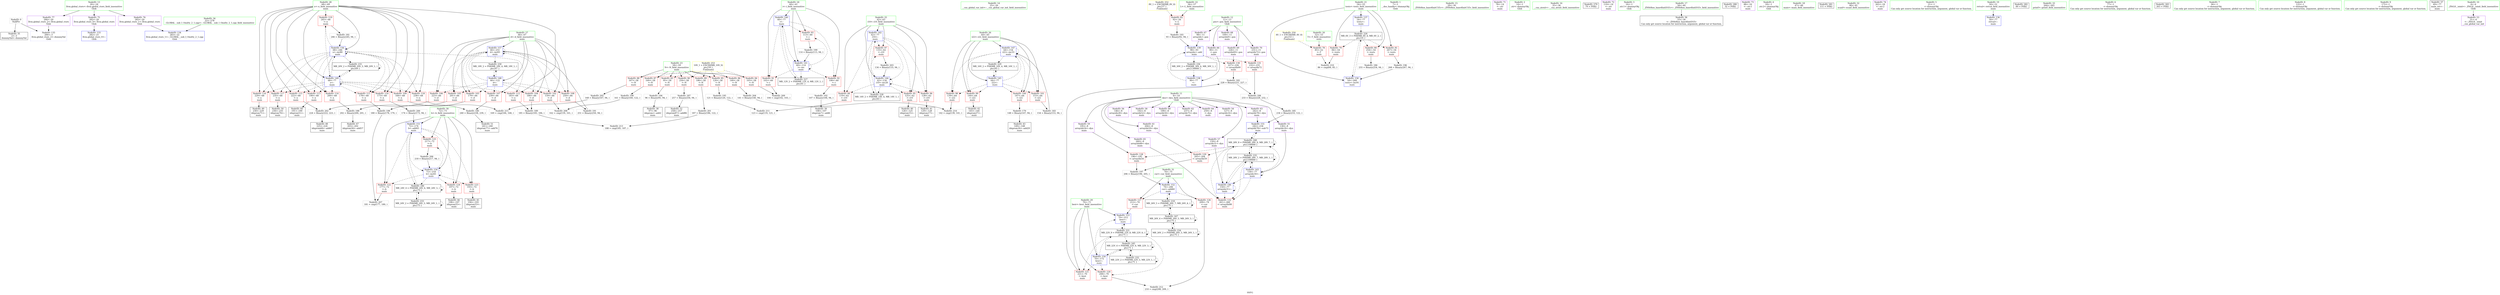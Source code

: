 digraph "SVFG" {
	label="SVFG";

	Node0x55d287ad0240 [shape=record,color=grey,label="{NodeID: 0\nNullPtr}"];
	Node0x55d287ad0240 -> Node0x55d287af2730[style=solid];
	Node0x55d287ad0240 -> Node0x55d287af98b0[style=solid];
	Node0x55d287afbca0 [shape=record,color=grey,label="{NodeID: 180\n240 = Binary(238, 239, )\n}"];
	Node0x55d287afbca0 -> Node0x55d287af4450[style=solid];
	Node0x55d287af3290 [shape=record,color=red,label="{NodeID: 97\n133\<--62\n\<--i10\nmain\n}"];
	Node0x55d287af3290 -> Node0x55d287afef30[style=solid];
	Node0x55d287ad42d0 [shape=record,color=green,label="{NodeID: 14\n25\<--26\n__cxx_global_var_init\<--__cxx_global_var_init_field_insensitive\n}"];
	Node0x55d287af6ca0 [shape=record,color=grey,label="{NodeID: 194\n96 = Binary(95, 94, )\n}"];
	Node0x55d287af6ca0 -> Node0x55d287af29a0[style=solid];
	Node0x55d287af3df0 [shape=record,color=red,label="{NodeID: 111\n178\<--68\n\<--x\nmain\n}"];
	Node0x55d287af3df0 -> Node0x55d287af72a0[style=solid];
	Node0x55d287af2280 [shape=record,color=green,label="{NodeID: 28\n68\<--69\nx\<--x_field_insensitive\nmain\n}"];
	Node0x55d287af2280 -> Node0x55d287af3c50[style=solid];
	Node0x55d287af2280 -> Node0x55d287af3d20[style=solid];
	Node0x55d287af2280 -> Node0x55d287af3df0[style=solid];
	Node0x55d287af2280 -> Node0x55d287af3ec0[style=solid];
	Node0x55d287af2280 -> Node0x55d287af3f90[style=solid];
	Node0x55d287af2280 -> Node0x55d287af4060[style=solid];
	Node0x55d287af2280 -> Node0x55d287af4130[style=solid];
	Node0x55d287af2280 -> Node0x55d287af8940[style=solid];
	Node0x55d287af2280 -> Node0x55d287af8a10[style=solid];
	Node0x55d287af2280 -> Node0x55d287af8ae0[style=solid];
	Node0x55d287af2280 -> Node0x55d287af8bb0[style=solid];
	Node0x55d287af2280 -> Node0x55d287afa410[style=solid];
	Node0x55d287af2280 -> Node0x55d287afa9c0[style=solid];
	Node0x55d287aff6b0 [shape=record,color=grey,label="{NodeID: 208\n162 = cmp(159, 161, )\n}"];
	Node0x55d287af9090 [shape=record,color=red,label="{NodeID: 125\n217\<--72\n\<--b\nmain\n}"];
	Node0x55d287af9090 -> Node0x55d287aff3b0[style=solid];
	Node0x55d287af2ce0 [shape=record,color=black,label="{NodeID: 42\n145\<--144\nidxprom27\<--\nmain\n}"];
	Node0x55d287af9bf0 [shape=record,color=blue,label="{NodeID: 139\n98\<--93\narrayidx\<--add\nmain\n}"];
	Node0x55d287af9bf0 -> Node0x55d287af94a0[style=dashed];
	Node0x55d287af9bf0 -> Node0x55d287af9570[style=dashed];
	Node0x55d287af9bf0 -> Node0x55d287b0dde0[style=dashed];
	Node0x55d287af4860 [shape=record,color=purple,label="{NodeID: 56\n146\<--8\narrayidx28\<--dyn\nmain\n}"];
	Node0x55d287b0dde0 [shape=record,color=black,label="{NodeID: 236\nMR_30V_2 = PHI(MR_30V_4, MR_30V_1, )\npts\{130000 \}\n}"];
	Node0x55d287b0dde0 -> Node0x55d287af9b20[style=dashed];
	Node0x55d287afa750 [shape=record,color=blue,label="{NodeID: 153\n70\<--212\nbest\<--\nmain\n}"];
	Node0x55d287afa750 -> Node0x55d287b092e0[style=dashed];
	Node0x55d287af53c0 [shape=record,color=purple,label="{NodeID: 70\n231\<--11\narrayidx72\<--pos\nmain\n}"];
	Node0x55d287af53c0 -> Node0x55d287af9570[style=solid];
	Node0x55d287b12e00 [shape=record,color=yellow,style=double,label="{NodeID: 250\n4V_1 = ENCHI(MR_4V_0)\npts\{53 \}\nFun[main]}"];
	Node0x55d287b12e00 -> Node0x55d287af5a40[style=dashed];
	Node0x55d287af5f20 [shape=record,color=red,label="{NodeID: 84\n103\<--58\n\<--N\nmain\n}"];
	Node0x55d287af5f20 -> Node0x55d287aff830[style=solid];
	Node0x55d287ad0160 [shape=record,color=green,label="{NodeID: 1\n7\<--1\n__dso_handle\<--dummyObj\nGlob }"];
	Node0x55d287afbe20 [shape=record,color=grey,label="{NodeID: 181\n246 = Binary(245, 94, )\n}"];
	Node0x55d287afbe20 -> Node0x55d287afa9c0[style=solid];
	Node0x55d287af3360 [shape=record,color=red,label="{NodeID: 98\n139\<--64\n\<--i22\nmain\n}"];
	Node0x55d287af3360 -> Node0x55d287afffb0[style=solid];
	Node0x55d287ad43a0 [shape=record,color=green,label="{NodeID: 15\n29\<--30\n_ZNSt8ios_base4InitC1Ev\<--_ZNSt8ios_base4InitC1Ev_field_insensitive\n}"];
	Node0x55d287af6e20 [shape=record,color=grey,label="{NodeID: 195\n121 = Binary(120, 122, )\n}"];
	Node0x55d287af6e20 -> Node0x55d287affb30[style=solid];
	Node0x55d287af3ec0 [shape=record,color=red,label="{NodeID: 112\n183\<--68\n\<--x\nmain\n}"];
	Node0x55d287af3ec0 -> Node0x55d287afca20[style=solid];
	Node0x55d287af2310 [shape=record,color=green,label="{NodeID: 29\n70\<--71\nbest\<--best_field_insensitive\nmain\n}"];
	Node0x55d287af2310 -> Node0x55d287af8c80[style=solid];
	Node0x55d287af2310 -> Node0x55d287af8d50[style=solid];
	Node0x55d287af2310 -> Node0x55d287afa4e0[style=solid];
	Node0x55d287af2310 -> Node0x55d287afa750[style=solid];
	Node0x55d287aff830 [shape=record,color=grey,label="{NodeID: 209\n104 = cmp(102, 103, )\n}"];
	Node0x55d287af9160 [shape=record,color=red,label="{NodeID: 126\n209\<--74\n\<--cur\nmain\n}"];
	Node0x55d287af9160 -> Node0x55d287affcb0[style=solid];
	Node0x55d287af2db0 [shape=record,color=black,label="{NodeID: 43\n149\<--148\nidxprom30\<--add29\nmain\n}"];
	Node0x55d287af9cc0 [shape=record,color=blue,label="{NodeID: 140\n60\<--77\ni\<--\nmain\n}"];
	Node0x55d287af9cc0 -> Node0x55d287af64d0[style=dashed];
	Node0x55d287af9cc0 -> Node0x55d287af65a0[style=dashed];
	Node0x55d287af9cc0 -> Node0x55d287af6670[style=dashed];
	Node0x55d287af9cc0 -> Node0x55d287af9d90[style=dashed];
	Node0x55d287af9cc0 -> Node0x55d287b0b0e0[style=dashed];
	Node0x55d287af4930 [shape=record,color=purple,label="{NodeID: 57\n150\<--8\narrayidx31\<--dyn\nmain\n}"];
	Node0x55d287af4930 -> Node0x55d287afa1a0[style=solid];
	Node0x55d287afa820 [shape=record,color=blue,label="{NodeID: 154\n72\<--218\nb\<--inc65\nmain\n}"];
	Node0x55d287afa820 -> Node0x55d287af8e20[style=dashed];
	Node0x55d287afa820 -> Node0x55d287af8ef0[style=dashed];
	Node0x55d287afa820 -> Node0x55d287af8fc0[style=dashed];
	Node0x55d287afa820 -> Node0x55d287af9090[style=dashed];
	Node0x55d287afa820 -> Node0x55d287afa820[style=dashed];
	Node0x55d287afa820 -> Node0x55d287b113e0[style=dashed];
	Node0x55d287af5490 [shape=record,color=purple,label="{NodeID: 71\n78\<--14\n\<--.str\nmain\n}"];
	Node0x55d287af5ff0 [shape=record,color=red,label="{NodeID: 85\n120\<--58\n\<--N\nmain\n}"];
	Node0x55d287af5ff0 -> Node0x55d287af6e20[style=solid];
	Node0x55d287ad5b00 [shape=record,color=green,label="{NodeID: 2\n14\<--1\n.str\<--dummyObj\nGlob }"];
	Node0x55d287afbfa0 [shape=record,color=grey,label="{NodeID: 182\n228 = Binary(221, 227, )\n}"];
	Node0x55d287afbfa0 -> Node0x55d287afc2a0[style=solid];
	Node0x55d287af3430 [shape=record,color=red,label="{NodeID: 99\n144\<--64\n\<--i22\nmain\n}"];
	Node0x55d287af3430 -> Node0x55d287af2ce0[style=solid];
	Node0x55d287ad4470 [shape=record,color=green,label="{NodeID: 16\n35\<--36\n__cxa_atexit\<--__cxa_atexit_field_insensitive\n}"];
	Node0x55d28787a780 [shape=record,color=black,label="{NodeID: 279\n79 = PHI()\n}"];
	Node0x55d287af6fa0 [shape=record,color=grey,label="{NodeID: 196\n268 = Binary(267, 94, )\n}"];
	Node0x55d287af6fa0 -> Node0x55d287afab60[style=solid];
	Node0x55d287af3f90 [shape=record,color=red,label="{NodeID: 113\n190\<--68\n\<--x\nmain\n}"];
	Node0x55d287af3f90 -> Node0x55d287af2e80[style=solid];
	Node0x55d287af23a0 [shape=record,color=green,label="{NodeID: 30\n72\<--73\nb\<--b_field_insensitive\nmain\n}"];
	Node0x55d287af23a0 -> Node0x55d287af8e20[style=solid];
	Node0x55d287af23a0 -> Node0x55d287af8ef0[style=solid];
	Node0x55d287af23a0 -> Node0x55d287af8fc0[style=solid];
	Node0x55d287af23a0 -> Node0x55d287af9090[style=solid];
	Node0x55d287af23a0 -> Node0x55d287afa5b0[style=solid];
	Node0x55d287af23a0 -> Node0x55d287afa820[style=solid];
	Node0x55d287aff9b0 [shape=record,color=grey,label="{NodeID: 210\n86 = cmp(84, 85, )\n}"];
	Node0x55d287af9230 [shape=record,color=red,label="{NodeID: 127\n212\<--74\n\<--cur\nmain\n}"];
	Node0x55d287af9230 -> Node0x55d287afa750[style=solid];
	Node0x55d287af2e80 [shape=record,color=black,label="{NodeID: 44\n191\<--190\nidxprom51\<--\nmain\n}"];
	Node0x55d287af9d90 [shape=record,color=blue,label="{NodeID: 141\n60\<--114\ni\<--inc\nmain\n}"];
	Node0x55d287af9d90 -> Node0x55d287af64d0[style=dashed];
	Node0x55d287af9d90 -> Node0x55d287af65a0[style=dashed];
	Node0x55d287af9d90 -> Node0x55d287af6670[style=dashed];
	Node0x55d287af9d90 -> Node0x55d287af9d90[style=dashed];
	Node0x55d287af9d90 -> Node0x55d287b0b0e0[style=dashed];
	Node0x55d287af4a00 [shape=record,color=purple,label="{NodeID: 58\n192\<--8\narrayidx52\<--dyn\nmain\n}"];
	Node0x55d287afa8f0 [shape=record,color=blue,label="{NodeID: 155\n242\<--234\narrayidx78\<--sub73\nmain\n}"];
	Node0x55d287afa8f0 -> Node0x55d287b11de0[style=dashed];
	Node0x55d287af5560 [shape=record,color=purple,label="{NodeID: 72\n110\<--14\n\<--.str\nmain\n}"];
	Node0x55d287b12fc0 [shape=record,color=yellow,style=double,label="{NodeID: 252\n8V_1 = ENCHI(MR_8V_0)\npts\{57 \}\nFun[main]}"];
	Node0x55d287b12fc0 -> Node0x55d287af5d80[style=dashed];
	Node0x55d287af60c0 [shape=record,color=red,label="{NodeID: 86\n140\<--58\n\<--N\nmain\n}"];
	Node0x55d287af60c0 -> Node0x55d287aff0b0[style=solid];
	Node0x55d287ad45c0 [shape=record,color=green,label="{NodeID: 3\n16\<--1\n.str.1\<--dummyObj\nGlob }"];
	Node0x55d287afc120 [shape=record,color=grey,label="{NodeID: 183\n154 = Binary(153, 94, )\n}"];
	Node0x55d287afc120 -> Node0x55d287afa270[style=solid];
	Node0x55d287af3500 [shape=record,color=red,label="{NodeID: 100\n147\<--64\n\<--i22\nmain\n}"];
	Node0x55d287af3500 -> Node0x55d287afbb20[style=solid];
	Node0x55d287ad4d90 [shape=record,color=green,label="{NodeID: 17\n34\<--40\n_ZNSt8ios_base4InitD1Ev\<--_ZNSt8ios_base4InitD1Ev_field_insensitive\n}"];
	Node0x55d287ad4d90 -> Node0x55d287af2800[style=solid];
	Node0x55d287b20660 [shape=record,color=black,label="{NodeID: 280\n32 = PHI()\n}"];
	Node0x55d287af7120 [shape=record,color=grey,label="{NodeID: 197\n206 = Binary(196, 205, )\n}"];
	Node0x55d287af7120 -> Node0x55d287afa680[style=solid];
	Node0x55d287af4060 [shape=record,color=red,label="{NodeID: 114\n200\<--68\n\<--x\nmain\n}"];
	Node0x55d287af4060 -> Node0x55d287afc8a0[style=solid];
	Node0x55d287af2430 [shape=record,color=green,label="{NodeID: 31\n74\<--75\ncur\<--cur_field_insensitive\nmain\n}"];
	Node0x55d287af2430 -> Node0x55d287af9160[style=solid];
	Node0x55d287af2430 -> Node0x55d287af9230[style=solid];
	Node0x55d287af2430 -> Node0x55d287afa680[style=solid];
	Node0x55d287affb30 [shape=record,color=grey,label="{NodeID: 211\n123 = cmp(119, 121, )\n}"];
	Node0x55d287af9300 [shape=record,color=red,label="{NodeID: 128\n196\<--195\n\<--arrayidx54\nmain\n}"];
	Node0x55d287af9300 -> Node0x55d287af7120[style=solid];
	Node0x55d287af2f50 [shape=record,color=black,label="{NodeID: 45\n194\<--193\nidxprom53\<--\nmain\n}"];
	Node0x55d287af9e60 [shape=record,color=blue,label="{NodeID: 142\n62\<--77\ni10\<--\nmain\n}"];
	Node0x55d287af9e60 -> Node0x55d287af6740[style=dashed];
	Node0x55d287af9e60 -> Node0x55d287af6810[style=dashed];
	Node0x55d287af9e60 -> Node0x55d287af31c0[style=dashed];
	Node0x55d287af9e60 -> Node0x55d287af3290[style=dashed];
	Node0x55d287af9e60 -> Node0x55d287afa000[style=dashed];
	Node0x55d287af9e60 -> Node0x55d287b0b5e0[style=dashed];
	Node0x55d287af4ad0 [shape=record,color=purple,label="{NodeID: 59\n195\<--8\narrayidx54\<--dyn\nmain\n}"];
	Node0x55d287af4ad0 -> Node0x55d287af9300[style=solid];
	Node0x55d287afa9c0 [shape=record,color=blue,label="{NodeID: 156\n68\<--246\nx\<--inc80\nmain\n}"];
	Node0x55d287afa9c0 -> Node0x55d287af3c50[style=dashed];
	Node0x55d287afa9c0 -> Node0x55d287af3d20[style=dashed];
	Node0x55d287afa9c0 -> Node0x55d287af3df0[style=dashed];
	Node0x55d287afa9c0 -> Node0x55d287af3ec0[style=dashed];
	Node0x55d287afa9c0 -> Node0x55d287af3f90[style=dashed];
	Node0x55d287afa9c0 -> Node0x55d287af4060[style=dashed];
	Node0x55d287afa9c0 -> Node0x55d287af4130[style=dashed];
	Node0x55d287afa9c0 -> Node0x55d287af8940[style=dashed];
	Node0x55d287afa9c0 -> Node0x55d287af8a10[style=dashed];
	Node0x55d287afa9c0 -> Node0x55d287af8ae0[style=dashed];
	Node0x55d287afa9c0 -> Node0x55d287af8bb0[style=dashed];
	Node0x55d287afa9c0 -> Node0x55d287afa410[style=dashed];
	Node0x55d287afa9c0 -> Node0x55d287afa9c0[style=dashed];
	Node0x55d287afa9c0 -> Node0x55d287b0c4e0[style=dashed];
	Node0x55d287af5630 [shape=record,color=purple,label="{NodeID: 73\n88\<--16\n\<--.str.1\nmain\n}"];
	Node0x55d287b130a0 [shape=record,color=yellow,style=double,label="{NodeID: 253\n10V_1 = ENCHI(MR_10V_0)\npts\{59 \}\nFun[main]}"];
	Node0x55d287b130a0 -> Node0x55d287af5e50[style=dashed];
	Node0x55d287b130a0 -> Node0x55d287af5f20[style=dashed];
	Node0x55d287b130a0 -> Node0x55d287af5ff0[style=dashed];
	Node0x55d287b130a0 -> Node0x55d287af60c0[style=dashed];
	Node0x55d287b130a0 -> Node0x55d287af6190[style=dashed];
	Node0x55d287b130a0 -> Node0x55d287af6260[style=dashed];
	Node0x55d287b130a0 -> Node0x55d287af6330[style=dashed];
	Node0x55d287b130a0 -> Node0x55d287af6400[style=dashed];
	Node0x55d287af6190 [shape=record,color=red,label="{NodeID: 87\n160\<--58\n\<--N\nmain\n}"];
	Node0x55d287af6190 -> Node0x55d287afcba0[style=solid];
	Node0x55d287ad0c60 [shape=record,color=green,label="{NodeID: 4\n18\<--1\n.str.2\<--dummyObj\nGlob }"];
	Node0x55d287afc2a0 [shape=record,color=grey,label="{NodeID: 184\n233 = Binary(228, 232, )\n}"];
	Node0x55d287afc2a0 -> Node0x55d287afc420[style=solid];
	Node0x55d287af35d0 [shape=record,color=red,label="{NodeID: 101\n153\<--64\n\<--i22\nmain\n}"];
	Node0x55d287af35d0 -> Node0x55d287afc120[style=solid];
	Node0x55d287ad4e60 [shape=record,color=green,label="{NodeID: 18\n47\<--48\nmain\<--main_field_insensitive\n}"];
	Node0x55d287b20760 [shape=record,color=black,label="{NodeID: 281\n111 = PHI()\n}"];
	Node0x55d287af72a0 [shape=record,color=grey,label="{NodeID: 198\n180 = Binary(178, 179, )\n}"];
	Node0x55d287af72a0 -> Node0x55d287aff530[style=solid];
	Node0x55d287af4130 [shape=record,color=red,label="{NodeID: 115\n222\<--68\n\<--x\nmain\n}"];
	Node0x55d287af4130 -> Node0x55d287afedf0[style=solid];
	Node0x55d287af24c0 [shape=record,color=green,label="{NodeID: 32\n80\<--81\nscanf\<--scanf_field_insensitive\n}"];
	Node0x55d287affcb0 [shape=record,color=grey,label="{NodeID: 212\n210 = cmp(208, 209, )\n}"];
	Node0x55d287af93d0 [shape=record,color=red,label="{NodeID: 129\n205\<--204\n\<--arrayidx59\nmain\n}"];
	Node0x55d287af93d0 -> Node0x55d287af7120[style=solid];
	Node0x55d287af3020 [shape=record,color=black,label="{NodeID: 46\n198\<--197\nidxprom55\<--\nmain\n}"];
	Node0x55d287b0abe0 [shape=record,color=black,label="{NodeID: 226\nMR_6V_3 = PHI(MR_6V_4, MR_6V_2, )\npts\{55 \}\n}"];
	Node0x55d287b0abe0 -> Node0x55d287af5b10[style=dashed];
	Node0x55d287b0abe0 -> Node0x55d287af5be0[style=dashed];
	Node0x55d287b0abe0 -> Node0x55d287af5cb0[style=dashed];
	Node0x55d287b0abe0 -> Node0x55d287afab60[style=dashed];
	Node0x55d287af9f30 [shape=record,color=blue,label="{NodeID: 143\n130\<--77\narrayidx18\<--\nmain\n}"];
	Node0x55d287af9f30 -> Node0x55d287af9640[style=dashed];
	Node0x55d287af9f30 -> Node0x55d287af9f30[style=dashed];
	Node0x55d287af9f30 -> Node0x55d287afa1a0[style=dashed];
	Node0x55d287af9f30 -> Node0x55d287b0d8e0[style=dashed];
	Node0x55d287af9f30 -> Node0x55d287b11de0[style=dashed];
	Node0x55d287af4ba0 [shape=record,color=purple,label="{NodeID: 60\n199\<--8\narrayidx56\<--dyn\nmain\n}"];
	Node0x55d287afaa90 [shape=record,color=blue,label="{NodeID: 157\n66\<--251\nd\<--inc83\nmain\n}"];
	Node0x55d287afaa90 -> Node0x55d287af36a0[style=dashed];
	Node0x55d287afaa90 -> Node0x55d287af3770[style=dashed];
	Node0x55d287afaa90 -> Node0x55d287af3840[style=dashed];
	Node0x55d287afaa90 -> Node0x55d287af3910[style=dashed];
	Node0x55d287afaa90 -> Node0x55d287af39e0[style=dashed];
	Node0x55d287afaa90 -> Node0x55d287af3ab0[style=dashed];
	Node0x55d287afaa90 -> Node0x55d287af3b80[style=dashed];
	Node0x55d287afaa90 -> Node0x55d287afaa90[style=dashed];
	Node0x55d287afaa90 -> Node0x55d287b0bfe0[style=dashed];
	Node0x55d287af5700 [shape=record,color=purple,label="{NodeID: 74\n262\<--18\n\<--.str.2\nmain\n}"];
	Node0x55d287af6260 [shape=record,color=red,label="{NodeID: 88\n167\<--58\n\<--N\nmain\n}"];
	Node0x55d287af6260 -> Node0x55d287aff230[style=solid];
	Node0x55d287ad0cf0 [shape=record,color=green,label="{NodeID: 5\n21\<--1\n\<--dummyObj\nCan only get source location for instruction, argument, global var or function.}"];
	Node0x55d287afc420 [shape=record,color=grey,label="{NodeID: 185\n234 = Binary(233, 122, )\n}"];
	Node0x55d287afc420 -> Node0x55d287afa8f0[style=solid];
	Node0x55d287af36a0 [shape=record,color=red,label="{NodeID: 102\n159\<--66\n\<--d\nmain\n}"];
	Node0x55d287af36a0 -> Node0x55d287aff6b0[style=solid];
	Node0x55d287ad4f30 [shape=record,color=green,label="{NodeID: 19\n50\<--51\nretval\<--retval_field_insensitive\nmain\n}"];
	Node0x55d287ad4f30 -> Node0x55d287af9980[style=solid];
	Node0x55d287b20860 [shape=record,color=black,label="{NodeID: 282\n89 = PHI()\n}"];
	Node0x55d287af7420 [shape=record,color=grey,label="{NodeID: 199\n114 = Binary(113, 94, )\n}"];
	Node0x55d287af7420 -> Node0x55d287af9d90[style=solid];
	Node0x55d287af8940 [shape=record,color=red,label="{NodeID: 116\n229\<--68\n\<--x\nmain\n}"];
	Node0x55d287af8940 -> Node0x55d287af42b0[style=solid];
	Node0x55d287af2590 [shape=record,color=green,label="{NodeID: 33\n264\<--265\nprintf\<--printf_field_insensitive\n}"];
	Node0x55d287affe30 [shape=record,color=grey,label="{NodeID: 213\n188 = cmp(185, 187, )\n}"];
	Node0x55d287af94a0 [shape=record,color=red,label="{NodeID: 130\n227\<--226\n\<--arrayidx69\nmain\n}"];
	Node0x55d287af94a0 -> Node0x55d287afbfa0[style=solid];
	Node0x55d287af30f0 [shape=record,color=black,label="{NodeID: 47\n203\<--202\nidxprom58\<--add57\nmain\n}"];
	Node0x55d287b0b0e0 [shape=record,color=black,label="{NodeID: 227\nMR_12V_2 = PHI(MR_12V_4, MR_12V_1, )\npts\{61 \}\n}"];
	Node0x55d287b0b0e0 -> Node0x55d287af9cc0[style=dashed];
	Node0x55d287afa000 [shape=record,color=blue,label="{NodeID: 144\n62\<--134\ni10\<--inc20\nmain\n}"];
	Node0x55d287afa000 -> Node0x55d287af6740[style=dashed];
	Node0x55d287afa000 -> Node0x55d287af6810[style=dashed];
	Node0x55d287afa000 -> Node0x55d287af31c0[style=dashed];
	Node0x55d287afa000 -> Node0x55d287af3290[style=dashed];
	Node0x55d287afa000 -> Node0x55d287afa000[style=dashed];
	Node0x55d287afa000 -> Node0x55d287b0b5e0[style=dashed];
	Node0x55d287af4c70 [shape=record,color=purple,label="{NodeID: 61\n204\<--8\narrayidx59\<--dyn\nmain\n}"];
	Node0x55d287af4c70 -> Node0x55d287af93d0[style=solid];
	Node0x55d287afab60 [shape=record,color=blue,label="{NodeID: 158\n54\<--268\ntests\<--inc91\nmain\n}"];
	Node0x55d287afab60 -> Node0x55d287b0abe0[style=dashed];
	Node0x55d287af57d0 [shape=record,color=purple,label="{NodeID: 75\n282\<--20\nllvm.global_ctors_0\<--llvm.global_ctors\nGlob }"];
	Node0x55d287af57d0 -> Node0x55d287af9710[style=solid];
	Node0x55d287af6330 [shape=record,color=red,label="{NodeID: 89\n186\<--58\n\<--N\nmain\n}"];
	Node0x55d287af6330 -> Node0x55d287af7720[style=solid];
	Node0x55d287ad4b80 [shape=record,color=green,label="{NodeID: 6\n77\<--1\n\<--dummyObj\nCan only get source location for instruction, argument, global var or function.}"];
	Node0x55d287afc5a0 [shape=record,color=grey,label="{NodeID: 186\n255 = Binary(254, 94, )\n}"];
	Node0x55d287af3770 [shape=record,color=red,label="{NodeID: 103\n179\<--66\n\<--d\nmain\n}"];
	Node0x55d287af3770 -> Node0x55d287af72a0[style=solid];
	Node0x55d287ad5000 [shape=record,color=green,label="{NodeID: 20\n52\<--53\nT\<--T_field_insensitive\nmain\n}"];
	Node0x55d287ad5000 -> Node0x55d287af5a40[style=solid];
	Node0x55d287b20960 [shape=record,color=black,label="{NodeID: 283\n263 = PHI()\n}"];
	Node0x55d287af75a0 [shape=record,color=grey,label="{NodeID: 200\n174 = Binary(173, 94, )\n}"];
	Node0x55d287af75a0 -> Node0x55d287afa5b0[style=solid];
	Node0x55d287af8a10 [shape=record,color=red,label="{NodeID: 117\n235\<--68\n\<--x\nmain\n}"];
	Node0x55d287af8a10 -> Node0x55d287af4380[style=solid];
	Node0x55d287af2660 [shape=record,color=green,label="{NodeID: 34\n22\<--278\n_GLOBAL__sub_I_Onufry_2_1.cpp\<--_GLOBAL__sub_I_Onufry_2_1.cpp_field_insensitive\n}"];
	Node0x55d287af2660 -> Node0x55d287af97e0[style=solid];
	Node0x55d287afffb0 [shape=record,color=grey,label="{NodeID: 214\n142 = cmp(139, 141, )\n}"];
	Node0x55d287af9570 [shape=record,color=red,label="{NodeID: 131\n232\<--231\n\<--arrayidx72\nmain\n}"];
	Node0x55d287af9570 -> Node0x55d287afc2a0[style=solid];
	Node0x55d287af41e0 [shape=record,color=black,label="{NodeID: 48\n225\<--224\nidxprom68\<--add67\nmain\n}"];
	Node0x55d287b0b5e0 [shape=record,color=black,label="{NodeID: 228\nMR_14V_2 = PHI(MR_14V_4, MR_14V_1, )\npts\{63 \}\n}"];
	Node0x55d287b0b5e0 -> Node0x55d287af9e60[style=dashed];
	Node0x55d287afa0d0 [shape=record,color=blue,label="{NodeID: 145\n64\<--77\ni22\<--\nmain\n}"];
	Node0x55d287afa0d0 -> Node0x55d287af3360[style=dashed];
	Node0x55d287afa0d0 -> Node0x55d287af3430[style=dashed];
	Node0x55d287afa0d0 -> Node0x55d287af3500[style=dashed];
	Node0x55d287afa0d0 -> Node0x55d287af35d0[style=dashed];
	Node0x55d287afa0d0 -> Node0x55d287afa270[style=dashed];
	Node0x55d287afa0d0 -> Node0x55d287b0bae0[style=dashed];
	Node0x55d287af4d40 [shape=record,color=purple,label="{NodeID: 62\n237\<--8\narrayidx75\<--dyn\nmain\n}"];
	Node0x55d287af58a0 [shape=record,color=purple,label="{NodeID: 76\n283\<--20\nllvm.global_ctors_1\<--llvm.global_ctors\nGlob }"];
	Node0x55d287af58a0 -> Node0x55d287af97e0[style=solid];
	Node0x55d287af6400 [shape=record,color=red,label="{NodeID: 90\n256\<--58\n\<--N\nmain\n}"];
	Node0x55d287af6400 -> Node0x55d287afc720[style=solid];
	Node0x55d287ad4c10 [shape=record,color=green,label="{NodeID: 7\n94\<--1\n\<--dummyObj\nCan only get source location for instruction, argument, global var or function.}"];
	Node0x55d287afc720 [shape=record,color=grey,label="{NodeID: 187\n257 = Binary(256, 94, )\n}"];
	Node0x55d287afc720 -> Node0x55d287af4520[style=solid];
	Node0x55d287af3840 [shape=record,color=red,label="{NodeID: 104\n184\<--66\n\<--d\nmain\n}"];
	Node0x55d287af3840 -> Node0x55d287afca20[style=solid];
	Node0x55d287ad50d0 [shape=record,color=green,label="{NodeID: 21\n54\<--55\ntests\<--tests_field_insensitive\nmain\n}"];
	Node0x55d287ad50d0 -> Node0x55d287af5b10[style=solid];
	Node0x55d287ad50d0 -> Node0x55d287af5be0[style=solid];
	Node0x55d287ad50d0 -> Node0x55d287af5cb0[style=solid];
	Node0x55d287ad50d0 -> Node0x55d287af9a50[style=solid];
	Node0x55d287ad50d0 -> Node0x55d287afab60[style=solid];
	Node0x55d287af7720 [shape=record,color=grey,label="{NodeID: 201\n187 = Binary(186, 122, )\n}"];
	Node0x55d287af7720 -> Node0x55d287affe30[style=solid];
	Node0x55d287af8ae0 [shape=record,color=red,label="{NodeID: 118\n238\<--68\n\<--x\nmain\n}"];
	Node0x55d287af8ae0 -> Node0x55d287afbca0[style=solid];
	Node0x55d287af2730 [shape=record,color=black,label="{NodeID: 35\n2\<--3\ndummyVal\<--dummyVal\n}"];
	Node0x55d287b00130 [shape=record,color=grey,label="{NodeID: 215\n169 = cmp(166, 168, )\n}"];
	Node0x55d287af9640 [shape=record,color=red,label="{NodeID: 132\n261\<--260\n\<--arrayidx88\nmain\n}"];
	Node0x55d287af42b0 [shape=record,color=black,label="{NodeID: 49\n230\<--229\nidxprom71\<--\nmain\n}"];
	Node0x55d287b0bae0 [shape=record,color=black,label="{NodeID: 229\nMR_16V_2 = PHI(MR_16V_4, MR_16V_1, )\npts\{65 \}\n}"];
	Node0x55d287b0bae0 -> Node0x55d287afa0d0[style=dashed];
	Node0x55d287afa1a0 [shape=record,color=blue,label="{NodeID: 146\n150\<--77\narrayidx31\<--\nmain\n}"];
	Node0x55d287afa1a0 -> Node0x55d287af9640[style=dashed];
	Node0x55d287afa1a0 -> Node0x55d287afa1a0[style=dashed];
	Node0x55d287afa1a0 -> Node0x55d287b0d8e0[style=dashed];
	Node0x55d287afa1a0 -> Node0x55d287b11de0[style=dashed];
	Node0x55d287af4e10 [shape=record,color=purple,label="{NodeID: 63\n242\<--8\narrayidx78\<--dyn\nmain\n}"];
	Node0x55d287af4e10 -> Node0x55d287afa8f0[style=solid];
	Node0x55d287af5970 [shape=record,color=purple,label="{NodeID: 77\n284\<--20\nllvm.global_ctors_2\<--llvm.global_ctors\nGlob }"];
	Node0x55d287af5970 -> Node0x55d287af98b0[style=solid];
	Node0x55d287af64d0 [shape=record,color=red,label="{NodeID: 91\n102\<--60\n\<--i\nmain\n}"];
	Node0x55d287af64d0 -> Node0x55d287aff830[style=solid];
	Node0x55d287ad4ca0 [shape=record,color=green,label="{NodeID: 8\n122\<--1\n\<--dummyObj\nCan only get source location for instruction, argument, global var or function.}"];
	Node0x55d287afc8a0 [shape=record,color=grey,label="{NodeID: 188\n202 = Binary(200, 201, )\n}"];
	Node0x55d287afc8a0 -> Node0x55d287af30f0[style=solid];
	Node0x55d287af3910 [shape=record,color=red,label="{NodeID: 105\n201\<--66\n\<--d\nmain\n}"];
	Node0x55d287af3910 -> Node0x55d287afc8a0[style=solid];
	Node0x55d287ad51a0 [shape=record,color=green,label="{NodeID: 22\n56\<--57\nL\<--L_field_insensitive\nmain\n}"];
	Node0x55d287ad51a0 -> Node0x55d287af5d80[style=solid];
	Node0x55d287afedf0 [shape=record,color=grey,label="{NodeID: 202\n224 = Binary(222, 223, )\n}"];
	Node0x55d287afedf0 -> Node0x55d287af41e0[style=solid];
	Node0x55d287af8bb0 [shape=record,color=red,label="{NodeID: 119\n245\<--68\n\<--x\nmain\n}"];
	Node0x55d287af8bb0 -> Node0x55d287afbe20[style=solid];
	Node0x55d287af2800 [shape=record,color=black,label="{NodeID: 36\n33\<--34\n\<--_ZNSt8ios_base4InitD1Ev\nCan only get source location for instruction, argument, global var or function.}"];
	Node0x55d287af9710 [shape=record,color=blue,label="{NodeID: 133\n282\<--21\nllvm.global_ctors_0\<--\nGlob }"];
	Node0x55d287af4380 [shape=record,color=black,label="{NodeID: 50\n236\<--235\nidxprom74\<--\nmain\n}"];
	Node0x55d287b0bfe0 [shape=record,color=black,label="{NodeID: 230\nMR_18V_2 = PHI(MR_18V_4, MR_18V_1, )\npts\{67 \}\n}"];
	Node0x55d287b0bfe0 -> Node0x55d287afa340[style=dashed];
	Node0x55d287afa270 [shape=record,color=blue,label="{NodeID: 147\n64\<--154\ni22\<--inc33\nmain\n}"];
	Node0x55d287afa270 -> Node0x55d287af3360[style=dashed];
	Node0x55d287afa270 -> Node0x55d287af3430[style=dashed];
	Node0x55d287afa270 -> Node0x55d287af3500[style=dashed];
	Node0x55d287afa270 -> Node0x55d287af35d0[style=dashed];
	Node0x55d287afa270 -> Node0x55d287afa270[style=dashed];
	Node0x55d287afa270 -> Node0x55d287b0bae0[style=dashed];
	Node0x55d287af4ee0 [shape=record,color=purple,label="{NodeID: 64\n259\<--8\n\<--dyn\nmain\n}"];
	Node0x55d287af5a40 [shape=record,color=red,label="{NodeID: 78\n85\<--52\n\<--T\nmain\n}"];
	Node0x55d287af5a40 -> Node0x55d287aff9b0[style=solid];
	Node0x55d287af65a0 [shape=record,color=red,label="{NodeID: 92\n106\<--60\n\<--i\nmain\n}"];
	Node0x55d287af65a0 -> Node0x55d287af69a0[style=solid];
	Node0x55d287ad0930 [shape=record,color=green,label="{NodeID: 9\n172\<--1\n\<--dummyObj\nCan only get source location for instruction, argument, global var or function.}"];
	Node0x55d287afca20 [shape=record,color=grey,label="{NodeID: 189\n185 = Binary(183, 184, )\n}"];
	Node0x55d287afca20 -> Node0x55d287affe30[style=solid];
	Node0x55d287af39e0 [shape=record,color=red,label="{NodeID: 106\n223\<--66\n\<--d\nmain\n}"];
	Node0x55d287af39e0 -> Node0x55d287afedf0[style=solid];
	Node0x55d287ad5270 [shape=record,color=green,label="{NodeID: 23\n58\<--59\nN\<--N_field_insensitive\nmain\n}"];
	Node0x55d287ad5270 -> Node0x55d287af5e50[style=solid];
	Node0x55d287ad5270 -> Node0x55d287af5f20[style=solid];
	Node0x55d287ad5270 -> Node0x55d287af5ff0[style=solid];
	Node0x55d287ad5270 -> Node0x55d287af60c0[style=solid];
	Node0x55d287ad5270 -> Node0x55d287af6190[style=solid];
	Node0x55d287ad5270 -> Node0x55d287af6260[style=solid];
	Node0x55d287ad5270 -> Node0x55d287af6330[style=solid];
	Node0x55d287ad5270 -> Node0x55d287af6400[style=solid];
	Node0x55d287afef30 [shape=record,color=grey,label="{NodeID: 203\n134 = Binary(133, 94, )\n}"];
	Node0x55d287afef30 -> Node0x55d287afa000[style=solid];
	Node0x55d287af8c80 [shape=record,color=red,label="{NodeID: 120\n208\<--70\n\<--best\nmain\n}"];
	Node0x55d287af8c80 -> Node0x55d287affcb0[style=solid];
	Node0x55d287af28d0 [shape=record,color=black,label="{NodeID: 37\n49\<--77\nmain_ret\<--\nmain\n}"];
	Node0x55d287af97e0 [shape=record,color=blue,label="{NodeID: 134\n283\<--22\nllvm.global_ctors_1\<--_GLOBAL__sub_I_Onufry_2_1.cpp\nGlob }"];
	Node0x55d287af4450 [shape=record,color=black,label="{NodeID: 51\n241\<--240\nidxprom77\<--add76\nmain\n}"];
	Node0x55d287b0c4e0 [shape=record,color=black,label="{NodeID: 231\nMR_20V_2 = PHI(MR_20V_3, MR_20V_1, )\npts\{69 \}\n}"];
	Node0x55d287b0c4e0 -> Node0x55d287afa410[style=dashed];
	Node0x55d287b0c4e0 -> Node0x55d287b0c4e0[style=dashed];
	Node0x55d287afa340 [shape=record,color=blue,label="{NodeID: 148\n66\<--122\nd\<--\nmain\n}"];
	Node0x55d287afa340 -> Node0x55d287af36a0[style=dashed];
	Node0x55d287afa340 -> Node0x55d287af3770[style=dashed];
	Node0x55d287afa340 -> Node0x55d287af3840[style=dashed];
	Node0x55d287afa340 -> Node0x55d287af3910[style=dashed];
	Node0x55d287afa340 -> Node0x55d287af39e0[style=dashed];
	Node0x55d287afa340 -> Node0x55d287af3ab0[style=dashed];
	Node0x55d287afa340 -> Node0x55d287af3b80[style=dashed];
	Node0x55d287afa340 -> Node0x55d287afaa90[style=dashed];
	Node0x55d287afa340 -> Node0x55d287b0bfe0[style=dashed];
	Node0x55d287af4fb0 [shape=record,color=purple,label="{NodeID: 65\n260\<--8\narrayidx88\<--dyn\nmain\n}"];
	Node0x55d287af4fb0 -> Node0x55d287af9640[style=solid];
	Node0x55d287b10ee0 [shape=record,color=black,label="{NodeID: 245\nMR_22V_4 = PHI(MR_22V_6, MR_22V_3, )\npts\{71 \}\n}"];
	Node0x55d287b10ee0 -> Node0x55d287afa4e0[style=dashed];
	Node0x55d287b10ee0 -> Node0x55d287b0c9e0[style=dashed];
	Node0x55d287b10ee0 -> Node0x55d287b10ee0[style=dashed];
	Node0x55d287af5b10 [shape=record,color=red,label="{NodeID: 79\n84\<--54\n\<--tests\nmain\n}"];
	Node0x55d287af5b10 -> Node0x55d287aff9b0[style=solid];
	Node0x55d287af6670 [shape=record,color=red,label="{NodeID: 93\n113\<--60\n\<--i\nmain\n}"];
	Node0x55d287af6670 -> Node0x55d287af7420[style=solid];
	Node0x55d287ad09c0 [shape=record,color=green,label="{NodeID: 10\n4\<--6\n_ZStL8__ioinit\<--_ZStL8__ioinit_field_insensitive\nGlob }"];
	Node0x55d287ad09c0 -> Node0x55d287af45f0[style=solid];
	Node0x55d287afcba0 [shape=record,color=grey,label="{NodeID: 190\n161 = Binary(160, 122, )\n}"];
	Node0x55d287afcba0 -> Node0x55d287aff6b0[style=solid];
	Node0x55d287af3ab0 [shape=record,color=red,label="{NodeID: 107\n239\<--66\n\<--d\nmain\n}"];
	Node0x55d287af3ab0 -> Node0x55d287afbca0[style=solid];
	Node0x55d287ad5340 [shape=record,color=green,label="{NodeID: 24\n60\<--61\ni\<--i_field_insensitive\nmain\n}"];
	Node0x55d287ad5340 -> Node0x55d287af64d0[style=solid];
	Node0x55d287ad5340 -> Node0x55d287af65a0[style=solid];
	Node0x55d287ad5340 -> Node0x55d287af6670[style=solid];
	Node0x55d287ad5340 -> Node0x55d287af9cc0[style=solid];
	Node0x55d287ad5340 -> Node0x55d287af9d90[style=solid];
	Node0x55d287aff0b0 [shape=record,color=grey,label="{NodeID: 204\n141 = Binary(140, 94, )\n}"];
	Node0x55d287aff0b0 -> Node0x55d287afffb0[style=solid];
	Node0x55d287af8d50 [shape=record,color=red,label="{NodeID: 121\n221\<--70\n\<--best\nmain\n}"];
	Node0x55d287af8d50 -> Node0x55d287afbfa0[style=solid];
	Node0x55d287af29a0 [shape=record,color=black,label="{NodeID: 38\n97\<--96\nidxprom\<--add2\nmain\n}"];
	Node0x55d287b083e0 [shape=record,color=black,label="{NodeID: 218\nMR_26V_5 = PHI(MR_26V_7, MR_26V_4, )\npts\{75 \}\n}"];
	Node0x55d287b083e0 -> Node0x55d287afa680[style=dashed];
	Node0x55d287b083e0 -> Node0x55d287b083e0[style=dashed];
	Node0x55d287b083e0 -> Node0x55d287b118e0[style=dashed];
	Node0x55d287af98b0 [shape=record,color=blue, style = dotted,label="{NodeID: 135\n284\<--3\nllvm.global_ctors_2\<--dummyVal\nGlob }"];
	Node0x55d287af4520 [shape=record,color=black,label="{NodeID: 52\n258\<--257\nidxprom87\<--add86\nmain\n}"];
	Node0x55d287b0c9e0 [shape=record,color=black,label="{NodeID: 232\nMR_22V_2 = PHI(MR_22V_3, MR_22V_1, )\npts\{71 \}\n}"];
	Node0x55d287b0c9e0 -> Node0x55d287b0c9e0[style=dashed];
	Node0x55d287b0c9e0 -> Node0x55d287b10ee0[style=dashed];
	Node0x55d287afa410 [shape=record,color=blue,label="{NodeID: 149\n68\<--77\nx\<--\nmain\n}"];
	Node0x55d287afa410 -> Node0x55d287af3c50[style=dashed];
	Node0x55d287afa410 -> Node0x55d287af3d20[style=dashed];
	Node0x55d287afa410 -> Node0x55d287af3df0[style=dashed];
	Node0x55d287afa410 -> Node0x55d287af3ec0[style=dashed];
	Node0x55d287afa410 -> Node0x55d287af3f90[style=dashed];
	Node0x55d287afa410 -> Node0x55d287af4060[style=dashed];
	Node0x55d287afa410 -> Node0x55d287af4130[style=dashed];
	Node0x55d287afa410 -> Node0x55d287af8940[style=dashed];
	Node0x55d287afa410 -> Node0x55d287af8a10[style=dashed];
	Node0x55d287afa410 -> Node0x55d287af8ae0[style=dashed];
	Node0x55d287afa410 -> Node0x55d287af8bb0[style=dashed];
	Node0x55d287afa410 -> Node0x55d287afa410[style=dashed];
	Node0x55d287afa410 -> Node0x55d287afa9c0[style=dashed];
	Node0x55d287afa410 -> Node0x55d287b0c4e0[style=dashed];
	Node0x55d287af5080 [shape=record,color=purple,label="{NodeID: 66\n90\<--11\n\<--pos\nmain\n}"];
	Node0x55d287af5080 -> Node0x55d287af9b20[style=solid];
	Node0x55d287b113e0 [shape=record,color=black,label="{NodeID: 246\nMR_24V_4 = PHI(MR_24V_6, MR_24V_3, )\npts\{73 \}\n}"];
	Node0x55d287b113e0 -> Node0x55d287afa5b0[style=dashed];
	Node0x55d287b113e0 -> Node0x55d287b0cee0[style=dashed];
	Node0x55d287b113e0 -> Node0x55d287b113e0[style=dashed];
	Node0x55d287af5be0 [shape=record,color=red,label="{NodeID: 80\n254\<--54\n\<--tests\nmain\n}"];
	Node0x55d287af5be0 -> Node0x55d287afc5a0[style=solid];
	Node0x55d287af6740 [shape=record,color=red,label="{NodeID: 94\n119\<--62\n\<--i10\nmain\n}"];
	Node0x55d287af6740 -> Node0x55d287affb30[style=solid];
	Node0x55d287ad0a90 [shape=record,color=green,label="{NodeID: 11\n8\<--10\ndyn\<--dyn_field_insensitive\nGlob }"];
	Node0x55d287ad0a90 -> Node0x55d287af46c0[style=solid];
	Node0x55d287ad0a90 -> Node0x55d287af4790[style=solid];
	Node0x55d287ad0a90 -> Node0x55d287af4860[style=solid];
	Node0x55d287ad0a90 -> Node0x55d287af4930[style=solid];
	Node0x55d287ad0a90 -> Node0x55d287af4a00[style=solid];
	Node0x55d287ad0a90 -> Node0x55d287af4ad0[style=solid];
	Node0x55d287ad0a90 -> Node0x55d287af4ba0[style=solid];
	Node0x55d287ad0a90 -> Node0x55d287af4c70[style=solid];
	Node0x55d287ad0a90 -> Node0x55d287af4d40[style=solid];
	Node0x55d287ad0a90 -> Node0x55d287af4e10[style=solid];
	Node0x55d287ad0a90 -> Node0x55d287af4ee0[style=solid];
	Node0x55d287ad0a90 -> Node0x55d287af4fb0[style=solid];
	Node0x55d287afcd20 [shape=record,color=grey,label="{NodeID: 191\n251 = Binary(250, 94, )\n}"];
	Node0x55d287afcd20 -> Node0x55d287afaa90[style=solid];
	Node0x55d287af3b80 [shape=record,color=red,label="{NodeID: 108\n250\<--66\n\<--d\nmain\n}"];
	Node0x55d287af3b80 -> Node0x55d287afcd20[style=solid];
	Node0x55d287ad5410 [shape=record,color=green,label="{NodeID: 25\n62\<--63\ni10\<--i10_field_insensitive\nmain\n}"];
	Node0x55d287ad5410 -> Node0x55d287af6740[style=solid];
	Node0x55d287ad5410 -> Node0x55d287af6810[style=solid];
	Node0x55d287ad5410 -> Node0x55d287af31c0[style=solid];
	Node0x55d287ad5410 -> Node0x55d287af3290[style=solid];
	Node0x55d287ad5410 -> Node0x55d287af9e60[style=solid];
	Node0x55d287ad5410 -> Node0x55d287afa000[style=solid];
	Node0x55d287aff230 [shape=record,color=grey,label="{NodeID: 205\n168 = Binary(167, 94, )\n}"];
	Node0x55d287aff230 -> Node0x55d287b00130[style=solid];
	Node0x55d287af8e20 [shape=record,color=red,label="{NodeID: 122\n177\<--72\n\<--b\nmain\n}"];
	Node0x55d287af8e20 -> Node0x55d287aff530[style=solid];
	Node0x55d287af2a70 [shape=record,color=black,label="{NodeID: 39\n108\<--107\nidxprom7\<--add6\nmain\n}"];
	Node0x55d287af9980 [shape=record,color=blue,label="{NodeID: 136\n50\<--77\nretval\<--\nmain\n}"];
	Node0x55d287af45f0 [shape=record,color=purple,label="{NodeID: 53\n31\<--4\n\<--_ZStL8__ioinit\n__cxx_global_var_init\n}"];
	Node0x55d287b0cee0 [shape=record,color=black,label="{NodeID: 233\nMR_24V_2 = PHI(MR_24V_3, MR_24V_1, )\npts\{73 \}\n}"];
	Node0x55d287b0cee0 -> Node0x55d287b0cee0[style=dashed];
	Node0x55d287b0cee0 -> Node0x55d287b113e0[style=dashed];
	Node0x55d287afa4e0 [shape=record,color=blue,label="{NodeID: 150\n70\<--172\nbest\<--\nmain\n}"];
	Node0x55d287afa4e0 -> Node0x55d287af8c80[style=dashed];
	Node0x55d287afa4e0 -> Node0x55d287af8d50[style=dashed];
	Node0x55d287afa4e0 -> Node0x55d287afa750[style=dashed];
	Node0x55d287afa4e0 -> Node0x55d287b092e0[style=dashed];
	Node0x55d287afa4e0 -> Node0x55d287b10ee0[style=dashed];
	Node0x55d287af5150 [shape=record,color=purple,label="{NodeID: 67\n98\<--11\narrayidx\<--pos\nmain\n}"];
	Node0x55d287af5150 -> Node0x55d287af9bf0[style=solid];
	Node0x55d287b118e0 [shape=record,color=black,label="{NodeID: 247\nMR_26V_4 = PHI(MR_26V_5, MR_26V_3, )\npts\{75 \}\n}"];
	Node0x55d287b118e0 -> Node0x55d287b083e0[style=dashed];
	Node0x55d287b118e0 -> Node0x55d287b0d3e0[style=dashed];
	Node0x55d287b118e0 -> Node0x55d287b118e0[style=dashed];
	Node0x55d287af5cb0 [shape=record,color=red,label="{NodeID: 81\n267\<--54\n\<--tests\nmain\n}"];
	Node0x55d287af5cb0 -> Node0x55d287af6fa0[style=solid];
	Node0x55d287af6810 [shape=record,color=red,label="{NodeID: 95\n125\<--62\n\<--i10\nmain\n}"];
	Node0x55d287af6810 -> Node0x55d287af2b40[style=solid];
	Node0x55d287ad0b60 [shape=record,color=green,label="{NodeID: 12\n11\<--13\npos\<--pos_field_insensitive\nGlob }"];
	Node0x55d287ad0b60 -> Node0x55d287af5080[style=solid];
	Node0x55d287ad0b60 -> Node0x55d287af5150[style=solid];
	Node0x55d287ad0b60 -> Node0x55d287af5220[style=solid];
	Node0x55d287ad0b60 -> Node0x55d287af52f0[style=solid];
	Node0x55d287ad0b60 -> Node0x55d287af53c0[style=solid];
	Node0x55d287af69a0 [shape=record,color=grey,label="{NodeID: 192\n107 = Binary(106, 94, )\n}"];
	Node0x55d287af69a0 -> Node0x55d287af2a70[style=solid];
	Node0x55d287af3c50 [shape=record,color=red,label="{NodeID: 109\n166\<--68\n\<--x\nmain\n}"];
	Node0x55d287af3c50 -> Node0x55d287b00130[style=solid];
	Node0x55d287ad54e0 [shape=record,color=green,label="{NodeID: 26\n64\<--65\ni22\<--i22_field_insensitive\nmain\n}"];
	Node0x55d287ad54e0 -> Node0x55d287af3360[style=solid];
	Node0x55d287ad54e0 -> Node0x55d287af3430[style=solid];
	Node0x55d287ad54e0 -> Node0x55d287af3500[style=solid];
	Node0x55d287ad54e0 -> Node0x55d287af35d0[style=solid];
	Node0x55d287ad54e0 -> Node0x55d287afa0d0[style=solid];
	Node0x55d287ad54e0 -> Node0x55d287afa270[style=solid];
	Node0x55d287aff3b0 [shape=record,color=grey,label="{NodeID: 206\n218 = Binary(217, 94, )\n}"];
	Node0x55d287aff3b0 -> Node0x55d287afa820[style=solid];
	Node0x55d287af8ef0 [shape=record,color=red,label="{NodeID: 123\n193\<--72\n\<--b\nmain\n}"];
	Node0x55d287af8ef0 -> Node0x55d287af2f50[style=solid];
	Node0x55d287af2b40 [shape=record,color=black,label="{NodeID: 40\n126\<--125\nidxprom15\<--\nmain\n}"];
	Node0x55d287af9a50 [shape=record,color=blue,label="{NodeID: 137\n54\<--77\ntests\<--\nmain\n}"];
	Node0x55d287af9a50 -> Node0x55d287b0abe0[style=dashed];
	Node0x55d287af46c0 [shape=record,color=purple,label="{NodeID: 54\n127\<--8\narrayidx16\<--dyn\nmain\n}"];
	Node0x55d287b0d3e0 [shape=record,color=black,label="{NodeID: 234\nMR_26V_2 = PHI(MR_26V_3, MR_26V_1, )\npts\{75 \}\n}"];
	Node0x55d287b0d3e0 -> Node0x55d287b0d3e0[style=dashed];
	Node0x55d287b0d3e0 -> Node0x55d287b118e0[style=dashed];
	Node0x55d287afa5b0 [shape=record,color=blue,label="{NodeID: 151\n72\<--174\nb\<--add43\nmain\n}"];
	Node0x55d287afa5b0 -> Node0x55d287af8e20[style=dashed];
	Node0x55d287afa5b0 -> Node0x55d287af8ef0[style=dashed];
	Node0x55d287afa5b0 -> Node0x55d287af8fc0[style=dashed];
	Node0x55d287afa5b0 -> Node0x55d287af9090[style=dashed];
	Node0x55d287afa5b0 -> Node0x55d287afa820[style=dashed];
	Node0x55d287afa5b0 -> Node0x55d287b113e0[style=dashed];
	Node0x55d287af5220 [shape=record,color=purple,label="{NodeID: 68\n109\<--11\narrayidx8\<--pos\nmain\n}"];
	Node0x55d287b11de0 [shape=record,color=black,label="{NodeID: 248\nMR_28V_8 = PHI(MR_28V_9, MR_28V_7, )\npts\{100000 \}\n}"];
	Node0x55d287b11de0 -> Node0x55d287af9300[style=dashed];
	Node0x55d287b11de0 -> Node0x55d287af93d0[style=dashed];
	Node0x55d287b11de0 -> Node0x55d287af9640[style=dashed];
	Node0x55d287b11de0 -> Node0x55d287afa8f0[style=dashed];
	Node0x55d287b11de0 -> Node0x55d287b0d8e0[style=dashed];
	Node0x55d287b11de0 -> Node0x55d287b11de0[style=dashed];
	Node0x55d287af5d80 [shape=record,color=red,label="{NodeID: 82\n92\<--56\n\<--L\nmain\n}"];
	Node0x55d287af5d80 -> Node0x55d287af6b20[style=solid];
	Node0x55d287afbb20 [shape=record,color=grey,label="{NodeID: 179\n148 = Binary(147, 94, )\n}"];
	Node0x55d287afbb20 -> Node0x55d287af2db0[style=solid];
	Node0x55d287af31c0 [shape=record,color=red,label="{NodeID: 96\n128\<--62\n\<--i10\nmain\n}"];
	Node0x55d287af31c0 -> Node0x55d287af2c10[style=solid];
	Node0x55d287ad4200 [shape=record,color=green,label="{NodeID: 13\n20\<--24\nllvm.global_ctors\<--llvm.global_ctors_field_insensitive\nGlob }"];
	Node0x55d287ad4200 -> Node0x55d287af57d0[style=solid];
	Node0x55d287ad4200 -> Node0x55d287af58a0[style=solid];
	Node0x55d287ad4200 -> Node0x55d287af5970[style=solid];
	Node0x55d287af6b20 [shape=record,color=grey,label="{NodeID: 193\n93 = Binary(92, 94, )\n}"];
	Node0x55d287af6b20 -> Node0x55d287af9bf0[style=solid];
	Node0x55d287af3d20 [shape=record,color=red,label="{NodeID: 110\n173\<--68\n\<--x\nmain\n}"];
	Node0x55d287af3d20 -> Node0x55d287af75a0[style=solid];
	Node0x55d287ad55b0 [shape=record,color=green,label="{NodeID: 27\n66\<--67\nd\<--d_field_insensitive\nmain\n}"];
	Node0x55d287ad55b0 -> Node0x55d287af36a0[style=solid];
	Node0x55d287ad55b0 -> Node0x55d287af3770[style=solid];
	Node0x55d287ad55b0 -> Node0x55d287af3840[style=solid];
	Node0x55d287ad55b0 -> Node0x55d287af3910[style=solid];
	Node0x55d287ad55b0 -> Node0x55d287af39e0[style=solid];
	Node0x55d287ad55b0 -> Node0x55d287af3ab0[style=solid];
	Node0x55d287ad55b0 -> Node0x55d287af3b80[style=solid];
	Node0x55d287ad55b0 -> Node0x55d287afa340[style=solid];
	Node0x55d287ad55b0 -> Node0x55d287afaa90[style=solid];
	Node0x55d287aff530 [shape=record,color=grey,label="{NodeID: 207\n181 = cmp(177, 180, )\n}"];
	Node0x55d287af8fc0 [shape=record,color=red,label="{NodeID: 124\n197\<--72\n\<--b\nmain\n}"];
	Node0x55d287af8fc0 -> Node0x55d287af3020[style=solid];
	Node0x55d287af2c10 [shape=record,color=black,label="{NodeID: 41\n129\<--128\nidxprom17\<--\nmain\n}"];
	Node0x55d287b092e0 [shape=record,color=black,label="{NodeID: 221\nMR_22V_9 = PHI(MR_22V_8, MR_22V_6, )\npts\{71 \}\n}"];
	Node0x55d287b092e0 -> Node0x55d287af8c80[style=dashed];
	Node0x55d287b092e0 -> Node0x55d287af8d50[style=dashed];
	Node0x55d287b092e0 -> Node0x55d287afa750[style=dashed];
	Node0x55d287b092e0 -> Node0x55d287b092e0[style=dashed];
	Node0x55d287b092e0 -> Node0x55d287b10ee0[style=dashed];
	Node0x55d287af9b20 [shape=record,color=blue,label="{NodeID: 138\n90\<--77\n\<--\nmain\n}"];
	Node0x55d287af9b20 -> Node0x55d287af9bf0[style=dashed];
	Node0x55d287af4790 [shape=record,color=purple,label="{NodeID: 55\n130\<--8\narrayidx18\<--dyn\nmain\n}"];
	Node0x55d287af4790 -> Node0x55d287af9f30[style=solid];
	Node0x55d287b0d8e0 [shape=record,color=black,label="{NodeID: 235\nMR_28V_2 = PHI(MR_28V_7, MR_28V_1, )\npts\{100000 \}\n}"];
	Node0x55d287b0d8e0 -> Node0x55d287af9640[style=dashed];
	Node0x55d287b0d8e0 -> Node0x55d287af9f30[style=dashed];
	Node0x55d287b0d8e0 -> Node0x55d287afa1a0[style=dashed];
	Node0x55d287b0d8e0 -> Node0x55d287b0d8e0[style=dashed];
	Node0x55d287b0d8e0 -> Node0x55d287b11de0[style=dashed];
	Node0x55d287afa680 [shape=record,color=blue,label="{NodeID: 152\n74\<--206\ncur\<--add60\nmain\n}"];
	Node0x55d287afa680 -> Node0x55d287af9160[style=dashed];
	Node0x55d287afa680 -> Node0x55d287af9230[style=dashed];
	Node0x55d287afa680 -> Node0x55d287b083e0[style=dashed];
	Node0x55d287af52f0 [shape=record,color=purple,label="{NodeID: 69\n226\<--11\narrayidx69\<--pos\nmain\n}"];
	Node0x55d287af52f0 -> Node0x55d287af94a0[style=solid];
	Node0x55d287af5e50 [shape=record,color=red,label="{NodeID: 83\n95\<--58\n\<--N\nmain\n}"];
	Node0x55d287af5e50 -> Node0x55d287af6ca0[style=solid];
}
